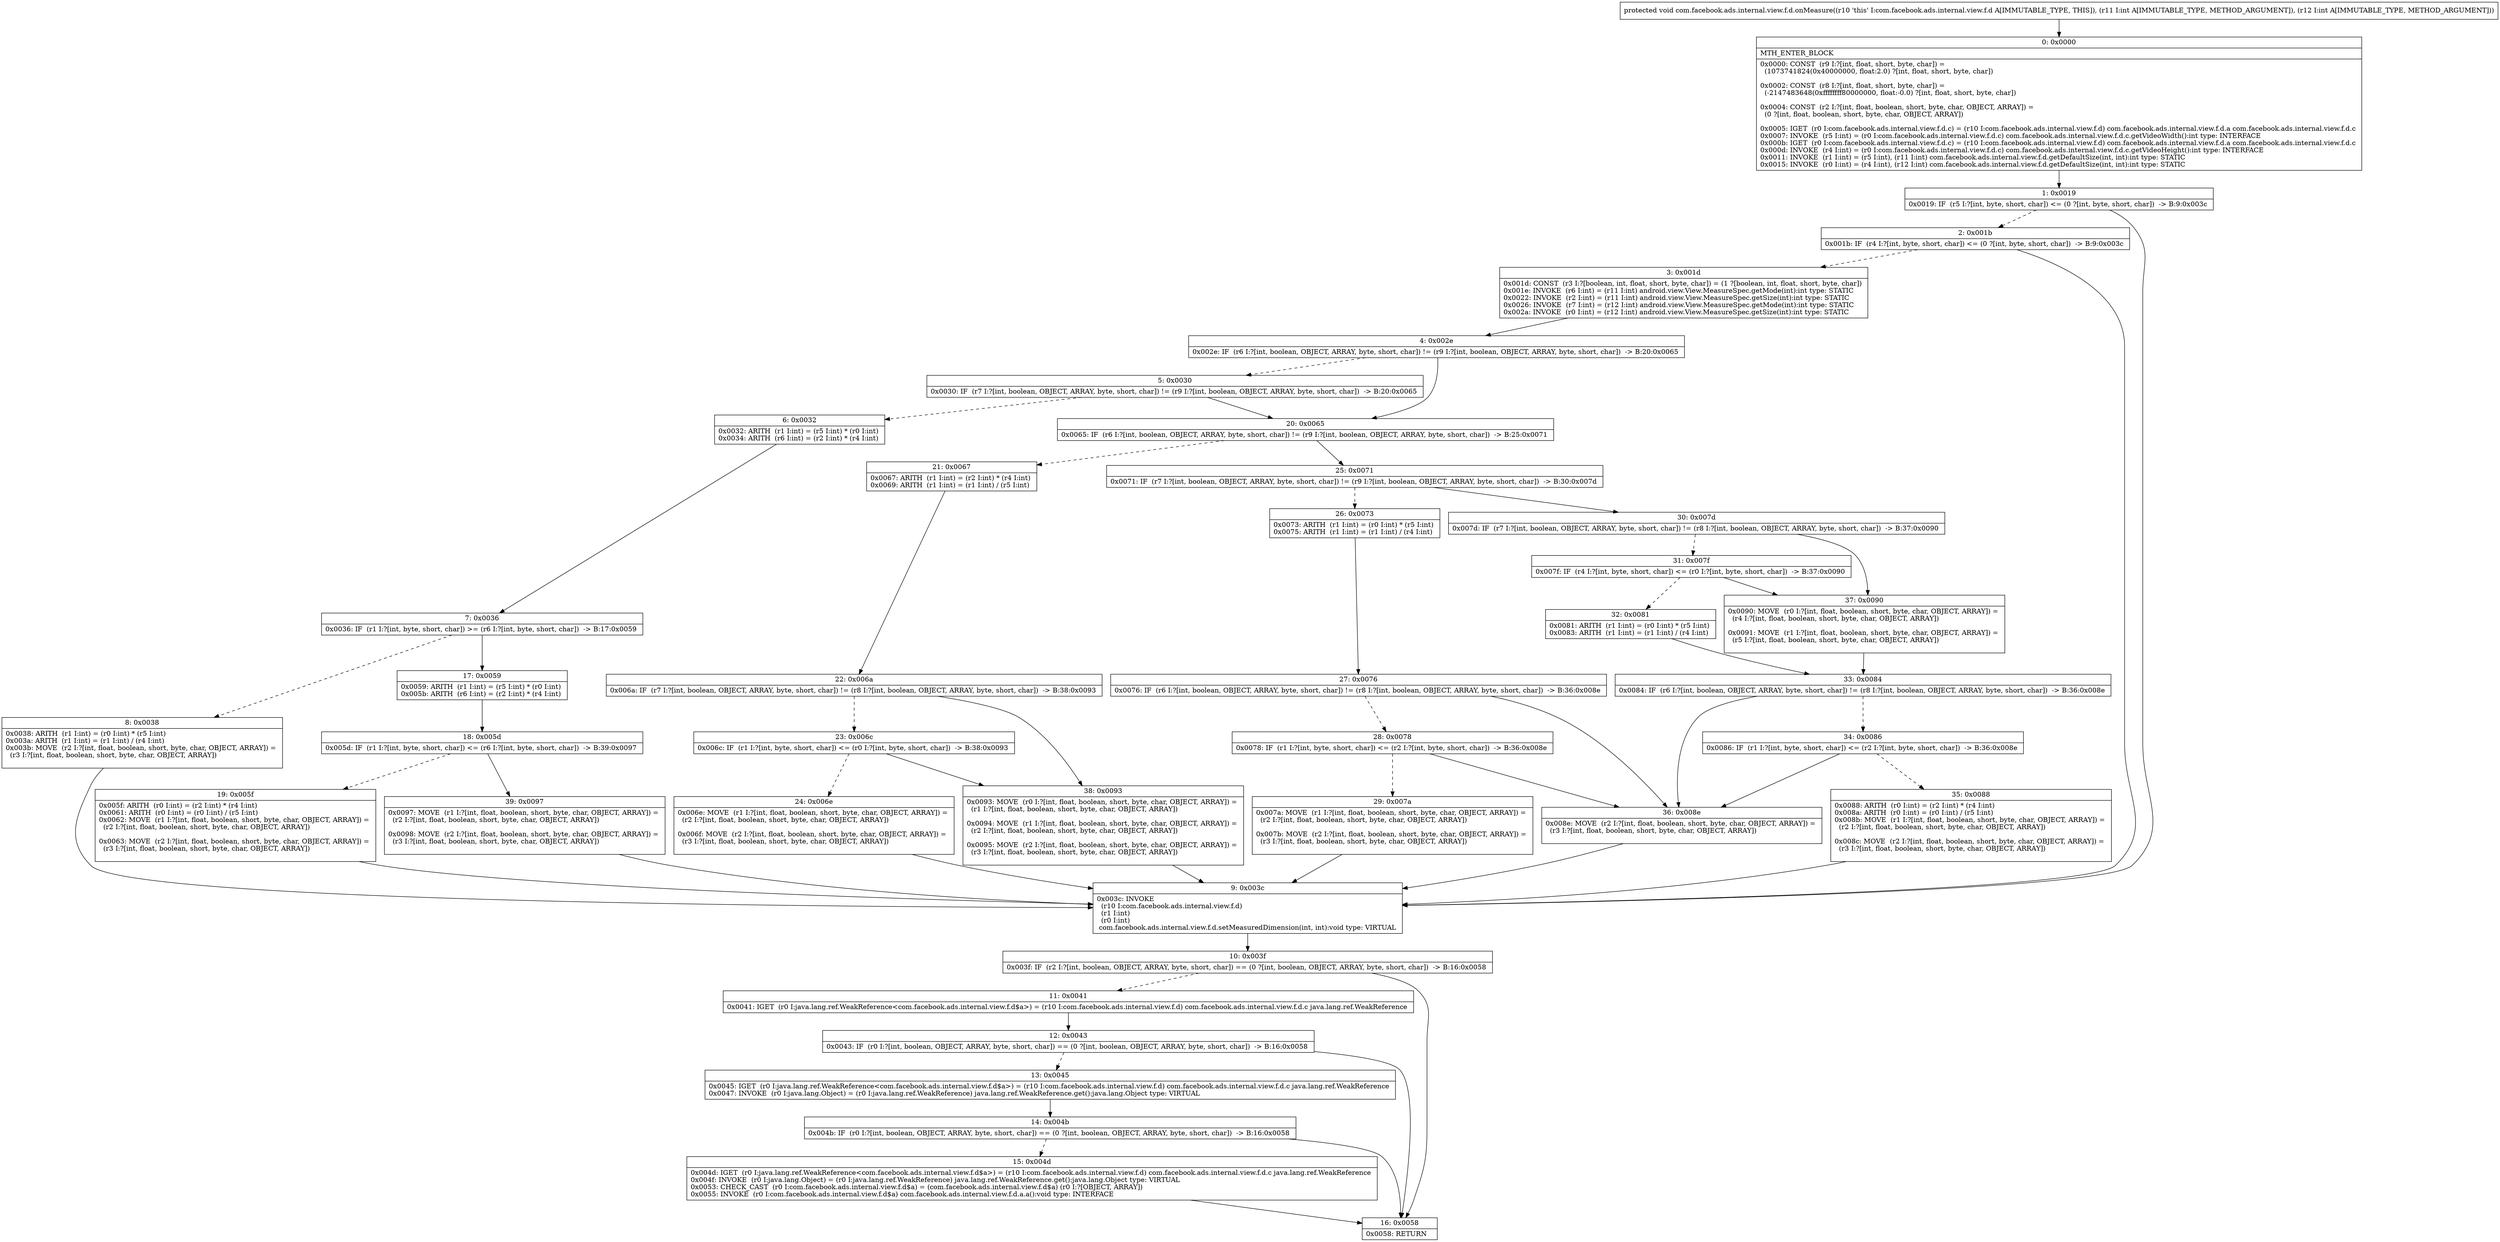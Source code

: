 digraph "CFG forcom.facebook.ads.internal.view.f.d.onMeasure(II)V" {
Node_0 [shape=record,label="{0\:\ 0x0000|MTH_ENTER_BLOCK\l|0x0000: CONST  (r9 I:?[int, float, short, byte, char]) = \l  (1073741824(0x40000000, float:2.0) ?[int, float, short, byte, char])\l \l0x0002: CONST  (r8 I:?[int, float, short, byte, char]) = \l  (\-2147483648(0xffffffff80000000, float:\-0.0) ?[int, float, short, byte, char])\l \l0x0004: CONST  (r2 I:?[int, float, boolean, short, byte, char, OBJECT, ARRAY]) = \l  (0 ?[int, float, boolean, short, byte, char, OBJECT, ARRAY])\l \l0x0005: IGET  (r0 I:com.facebook.ads.internal.view.f.d.c) = (r10 I:com.facebook.ads.internal.view.f.d) com.facebook.ads.internal.view.f.d.a com.facebook.ads.internal.view.f.d.c \l0x0007: INVOKE  (r5 I:int) = (r0 I:com.facebook.ads.internal.view.f.d.c) com.facebook.ads.internal.view.f.d.c.getVideoWidth():int type: INTERFACE \l0x000b: IGET  (r0 I:com.facebook.ads.internal.view.f.d.c) = (r10 I:com.facebook.ads.internal.view.f.d) com.facebook.ads.internal.view.f.d.a com.facebook.ads.internal.view.f.d.c \l0x000d: INVOKE  (r4 I:int) = (r0 I:com.facebook.ads.internal.view.f.d.c) com.facebook.ads.internal.view.f.d.c.getVideoHeight():int type: INTERFACE \l0x0011: INVOKE  (r1 I:int) = (r5 I:int), (r11 I:int) com.facebook.ads.internal.view.f.d.getDefaultSize(int, int):int type: STATIC \l0x0015: INVOKE  (r0 I:int) = (r4 I:int), (r12 I:int) com.facebook.ads.internal.view.f.d.getDefaultSize(int, int):int type: STATIC \l}"];
Node_1 [shape=record,label="{1\:\ 0x0019|0x0019: IF  (r5 I:?[int, byte, short, char]) \<= (0 ?[int, byte, short, char])  \-\> B:9:0x003c \l}"];
Node_2 [shape=record,label="{2\:\ 0x001b|0x001b: IF  (r4 I:?[int, byte, short, char]) \<= (0 ?[int, byte, short, char])  \-\> B:9:0x003c \l}"];
Node_3 [shape=record,label="{3\:\ 0x001d|0x001d: CONST  (r3 I:?[boolean, int, float, short, byte, char]) = (1 ?[boolean, int, float, short, byte, char]) \l0x001e: INVOKE  (r6 I:int) = (r11 I:int) android.view.View.MeasureSpec.getMode(int):int type: STATIC \l0x0022: INVOKE  (r2 I:int) = (r11 I:int) android.view.View.MeasureSpec.getSize(int):int type: STATIC \l0x0026: INVOKE  (r7 I:int) = (r12 I:int) android.view.View.MeasureSpec.getMode(int):int type: STATIC \l0x002a: INVOKE  (r0 I:int) = (r12 I:int) android.view.View.MeasureSpec.getSize(int):int type: STATIC \l}"];
Node_4 [shape=record,label="{4\:\ 0x002e|0x002e: IF  (r6 I:?[int, boolean, OBJECT, ARRAY, byte, short, char]) != (r9 I:?[int, boolean, OBJECT, ARRAY, byte, short, char])  \-\> B:20:0x0065 \l}"];
Node_5 [shape=record,label="{5\:\ 0x0030|0x0030: IF  (r7 I:?[int, boolean, OBJECT, ARRAY, byte, short, char]) != (r9 I:?[int, boolean, OBJECT, ARRAY, byte, short, char])  \-\> B:20:0x0065 \l}"];
Node_6 [shape=record,label="{6\:\ 0x0032|0x0032: ARITH  (r1 I:int) = (r5 I:int) * (r0 I:int) \l0x0034: ARITH  (r6 I:int) = (r2 I:int) * (r4 I:int) \l}"];
Node_7 [shape=record,label="{7\:\ 0x0036|0x0036: IF  (r1 I:?[int, byte, short, char]) \>= (r6 I:?[int, byte, short, char])  \-\> B:17:0x0059 \l}"];
Node_8 [shape=record,label="{8\:\ 0x0038|0x0038: ARITH  (r1 I:int) = (r0 I:int) * (r5 I:int) \l0x003a: ARITH  (r1 I:int) = (r1 I:int) \/ (r4 I:int) \l0x003b: MOVE  (r2 I:?[int, float, boolean, short, byte, char, OBJECT, ARRAY]) = \l  (r3 I:?[int, float, boolean, short, byte, char, OBJECT, ARRAY])\l \l}"];
Node_9 [shape=record,label="{9\:\ 0x003c|0x003c: INVOKE  \l  (r10 I:com.facebook.ads.internal.view.f.d)\l  (r1 I:int)\l  (r0 I:int)\l com.facebook.ads.internal.view.f.d.setMeasuredDimension(int, int):void type: VIRTUAL \l}"];
Node_10 [shape=record,label="{10\:\ 0x003f|0x003f: IF  (r2 I:?[int, boolean, OBJECT, ARRAY, byte, short, char]) == (0 ?[int, boolean, OBJECT, ARRAY, byte, short, char])  \-\> B:16:0x0058 \l}"];
Node_11 [shape=record,label="{11\:\ 0x0041|0x0041: IGET  (r0 I:java.lang.ref.WeakReference\<com.facebook.ads.internal.view.f.d$a\>) = (r10 I:com.facebook.ads.internal.view.f.d) com.facebook.ads.internal.view.f.d.c java.lang.ref.WeakReference \l}"];
Node_12 [shape=record,label="{12\:\ 0x0043|0x0043: IF  (r0 I:?[int, boolean, OBJECT, ARRAY, byte, short, char]) == (0 ?[int, boolean, OBJECT, ARRAY, byte, short, char])  \-\> B:16:0x0058 \l}"];
Node_13 [shape=record,label="{13\:\ 0x0045|0x0045: IGET  (r0 I:java.lang.ref.WeakReference\<com.facebook.ads.internal.view.f.d$a\>) = (r10 I:com.facebook.ads.internal.view.f.d) com.facebook.ads.internal.view.f.d.c java.lang.ref.WeakReference \l0x0047: INVOKE  (r0 I:java.lang.Object) = (r0 I:java.lang.ref.WeakReference) java.lang.ref.WeakReference.get():java.lang.Object type: VIRTUAL \l}"];
Node_14 [shape=record,label="{14\:\ 0x004b|0x004b: IF  (r0 I:?[int, boolean, OBJECT, ARRAY, byte, short, char]) == (0 ?[int, boolean, OBJECT, ARRAY, byte, short, char])  \-\> B:16:0x0058 \l}"];
Node_15 [shape=record,label="{15\:\ 0x004d|0x004d: IGET  (r0 I:java.lang.ref.WeakReference\<com.facebook.ads.internal.view.f.d$a\>) = (r10 I:com.facebook.ads.internal.view.f.d) com.facebook.ads.internal.view.f.d.c java.lang.ref.WeakReference \l0x004f: INVOKE  (r0 I:java.lang.Object) = (r0 I:java.lang.ref.WeakReference) java.lang.ref.WeakReference.get():java.lang.Object type: VIRTUAL \l0x0053: CHECK_CAST  (r0 I:com.facebook.ads.internal.view.f.d$a) = (com.facebook.ads.internal.view.f.d$a) (r0 I:?[OBJECT, ARRAY]) \l0x0055: INVOKE  (r0 I:com.facebook.ads.internal.view.f.d$a) com.facebook.ads.internal.view.f.d.a.a():void type: INTERFACE \l}"];
Node_16 [shape=record,label="{16\:\ 0x0058|0x0058: RETURN   \l}"];
Node_17 [shape=record,label="{17\:\ 0x0059|0x0059: ARITH  (r1 I:int) = (r5 I:int) * (r0 I:int) \l0x005b: ARITH  (r6 I:int) = (r2 I:int) * (r4 I:int) \l}"];
Node_18 [shape=record,label="{18\:\ 0x005d|0x005d: IF  (r1 I:?[int, byte, short, char]) \<= (r6 I:?[int, byte, short, char])  \-\> B:39:0x0097 \l}"];
Node_19 [shape=record,label="{19\:\ 0x005f|0x005f: ARITH  (r0 I:int) = (r2 I:int) * (r4 I:int) \l0x0061: ARITH  (r0 I:int) = (r0 I:int) \/ (r5 I:int) \l0x0062: MOVE  (r1 I:?[int, float, boolean, short, byte, char, OBJECT, ARRAY]) = \l  (r2 I:?[int, float, boolean, short, byte, char, OBJECT, ARRAY])\l \l0x0063: MOVE  (r2 I:?[int, float, boolean, short, byte, char, OBJECT, ARRAY]) = \l  (r3 I:?[int, float, boolean, short, byte, char, OBJECT, ARRAY])\l \l}"];
Node_20 [shape=record,label="{20\:\ 0x0065|0x0065: IF  (r6 I:?[int, boolean, OBJECT, ARRAY, byte, short, char]) != (r9 I:?[int, boolean, OBJECT, ARRAY, byte, short, char])  \-\> B:25:0x0071 \l}"];
Node_21 [shape=record,label="{21\:\ 0x0067|0x0067: ARITH  (r1 I:int) = (r2 I:int) * (r4 I:int) \l0x0069: ARITH  (r1 I:int) = (r1 I:int) \/ (r5 I:int) \l}"];
Node_22 [shape=record,label="{22\:\ 0x006a|0x006a: IF  (r7 I:?[int, boolean, OBJECT, ARRAY, byte, short, char]) != (r8 I:?[int, boolean, OBJECT, ARRAY, byte, short, char])  \-\> B:38:0x0093 \l}"];
Node_23 [shape=record,label="{23\:\ 0x006c|0x006c: IF  (r1 I:?[int, byte, short, char]) \<= (r0 I:?[int, byte, short, char])  \-\> B:38:0x0093 \l}"];
Node_24 [shape=record,label="{24\:\ 0x006e|0x006e: MOVE  (r1 I:?[int, float, boolean, short, byte, char, OBJECT, ARRAY]) = \l  (r2 I:?[int, float, boolean, short, byte, char, OBJECT, ARRAY])\l \l0x006f: MOVE  (r2 I:?[int, float, boolean, short, byte, char, OBJECT, ARRAY]) = \l  (r3 I:?[int, float, boolean, short, byte, char, OBJECT, ARRAY])\l \l}"];
Node_25 [shape=record,label="{25\:\ 0x0071|0x0071: IF  (r7 I:?[int, boolean, OBJECT, ARRAY, byte, short, char]) != (r9 I:?[int, boolean, OBJECT, ARRAY, byte, short, char])  \-\> B:30:0x007d \l}"];
Node_26 [shape=record,label="{26\:\ 0x0073|0x0073: ARITH  (r1 I:int) = (r0 I:int) * (r5 I:int) \l0x0075: ARITH  (r1 I:int) = (r1 I:int) \/ (r4 I:int) \l}"];
Node_27 [shape=record,label="{27\:\ 0x0076|0x0076: IF  (r6 I:?[int, boolean, OBJECT, ARRAY, byte, short, char]) != (r8 I:?[int, boolean, OBJECT, ARRAY, byte, short, char])  \-\> B:36:0x008e \l}"];
Node_28 [shape=record,label="{28\:\ 0x0078|0x0078: IF  (r1 I:?[int, byte, short, char]) \<= (r2 I:?[int, byte, short, char])  \-\> B:36:0x008e \l}"];
Node_29 [shape=record,label="{29\:\ 0x007a|0x007a: MOVE  (r1 I:?[int, float, boolean, short, byte, char, OBJECT, ARRAY]) = \l  (r2 I:?[int, float, boolean, short, byte, char, OBJECT, ARRAY])\l \l0x007b: MOVE  (r2 I:?[int, float, boolean, short, byte, char, OBJECT, ARRAY]) = \l  (r3 I:?[int, float, boolean, short, byte, char, OBJECT, ARRAY])\l \l}"];
Node_30 [shape=record,label="{30\:\ 0x007d|0x007d: IF  (r7 I:?[int, boolean, OBJECT, ARRAY, byte, short, char]) != (r8 I:?[int, boolean, OBJECT, ARRAY, byte, short, char])  \-\> B:37:0x0090 \l}"];
Node_31 [shape=record,label="{31\:\ 0x007f|0x007f: IF  (r4 I:?[int, byte, short, char]) \<= (r0 I:?[int, byte, short, char])  \-\> B:37:0x0090 \l}"];
Node_32 [shape=record,label="{32\:\ 0x0081|0x0081: ARITH  (r1 I:int) = (r0 I:int) * (r5 I:int) \l0x0083: ARITH  (r1 I:int) = (r1 I:int) \/ (r4 I:int) \l}"];
Node_33 [shape=record,label="{33\:\ 0x0084|0x0084: IF  (r6 I:?[int, boolean, OBJECT, ARRAY, byte, short, char]) != (r8 I:?[int, boolean, OBJECT, ARRAY, byte, short, char])  \-\> B:36:0x008e \l}"];
Node_34 [shape=record,label="{34\:\ 0x0086|0x0086: IF  (r1 I:?[int, byte, short, char]) \<= (r2 I:?[int, byte, short, char])  \-\> B:36:0x008e \l}"];
Node_35 [shape=record,label="{35\:\ 0x0088|0x0088: ARITH  (r0 I:int) = (r2 I:int) * (r4 I:int) \l0x008a: ARITH  (r0 I:int) = (r0 I:int) \/ (r5 I:int) \l0x008b: MOVE  (r1 I:?[int, float, boolean, short, byte, char, OBJECT, ARRAY]) = \l  (r2 I:?[int, float, boolean, short, byte, char, OBJECT, ARRAY])\l \l0x008c: MOVE  (r2 I:?[int, float, boolean, short, byte, char, OBJECT, ARRAY]) = \l  (r3 I:?[int, float, boolean, short, byte, char, OBJECT, ARRAY])\l \l}"];
Node_36 [shape=record,label="{36\:\ 0x008e|0x008e: MOVE  (r2 I:?[int, float, boolean, short, byte, char, OBJECT, ARRAY]) = \l  (r3 I:?[int, float, boolean, short, byte, char, OBJECT, ARRAY])\l \l}"];
Node_37 [shape=record,label="{37\:\ 0x0090|0x0090: MOVE  (r0 I:?[int, float, boolean, short, byte, char, OBJECT, ARRAY]) = \l  (r4 I:?[int, float, boolean, short, byte, char, OBJECT, ARRAY])\l \l0x0091: MOVE  (r1 I:?[int, float, boolean, short, byte, char, OBJECT, ARRAY]) = \l  (r5 I:?[int, float, boolean, short, byte, char, OBJECT, ARRAY])\l \l}"];
Node_38 [shape=record,label="{38\:\ 0x0093|0x0093: MOVE  (r0 I:?[int, float, boolean, short, byte, char, OBJECT, ARRAY]) = \l  (r1 I:?[int, float, boolean, short, byte, char, OBJECT, ARRAY])\l \l0x0094: MOVE  (r1 I:?[int, float, boolean, short, byte, char, OBJECT, ARRAY]) = \l  (r2 I:?[int, float, boolean, short, byte, char, OBJECT, ARRAY])\l \l0x0095: MOVE  (r2 I:?[int, float, boolean, short, byte, char, OBJECT, ARRAY]) = \l  (r3 I:?[int, float, boolean, short, byte, char, OBJECT, ARRAY])\l \l}"];
Node_39 [shape=record,label="{39\:\ 0x0097|0x0097: MOVE  (r1 I:?[int, float, boolean, short, byte, char, OBJECT, ARRAY]) = \l  (r2 I:?[int, float, boolean, short, byte, char, OBJECT, ARRAY])\l \l0x0098: MOVE  (r2 I:?[int, float, boolean, short, byte, char, OBJECT, ARRAY]) = \l  (r3 I:?[int, float, boolean, short, byte, char, OBJECT, ARRAY])\l \l}"];
MethodNode[shape=record,label="{protected void com.facebook.ads.internal.view.f.d.onMeasure((r10 'this' I:com.facebook.ads.internal.view.f.d A[IMMUTABLE_TYPE, THIS]), (r11 I:int A[IMMUTABLE_TYPE, METHOD_ARGUMENT]), (r12 I:int A[IMMUTABLE_TYPE, METHOD_ARGUMENT])) }"];
MethodNode -> Node_0;
Node_0 -> Node_1;
Node_1 -> Node_2[style=dashed];
Node_1 -> Node_9;
Node_2 -> Node_3[style=dashed];
Node_2 -> Node_9;
Node_3 -> Node_4;
Node_4 -> Node_5[style=dashed];
Node_4 -> Node_20;
Node_5 -> Node_6[style=dashed];
Node_5 -> Node_20;
Node_6 -> Node_7;
Node_7 -> Node_8[style=dashed];
Node_7 -> Node_17;
Node_8 -> Node_9;
Node_9 -> Node_10;
Node_10 -> Node_11[style=dashed];
Node_10 -> Node_16;
Node_11 -> Node_12;
Node_12 -> Node_13[style=dashed];
Node_12 -> Node_16;
Node_13 -> Node_14;
Node_14 -> Node_15[style=dashed];
Node_14 -> Node_16;
Node_15 -> Node_16;
Node_17 -> Node_18;
Node_18 -> Node_19[style=dashed];
Node_18 -> Node_39;
Node_19 -> Node_9;
Node_20 -> Node_21[style=dashed];
Node_20 -> Node_25;
Node_21 -> Node_22;
Node_22 -> Node_23[style=dashed];
Node_22 -> Node_38;
Node_23 -> Node_24[style=dashed];
Node_23 -> Node_38;
Node_24 -> Node_9;
Node_25 -> Node_26[style=dashed];
Node_25 -> Node_30;
Node_26 -> Node_27;
Node_27 -> Node_28[style=dashed];
Node_27 -> Node_36;
Node_28 -> Node_29[style=dashed];
Node_28 -> Node_36;
Node_29 -> Node_9;
Node_30 -> Node_31[style=dashed];
Node_30 -> Node_37;
Node_31 -> Node_32[style=dashed];
Node_31 -> Node_37;
Node_32 -> Node_33;
Node_33 -> Node_34[style=dashed];
Node_33 -> Node_36;
Node_34 -> Node_35[style=dashed];
Node_34 -> Node_36;
Node_35 -> Node_9;
Node_36 -> Node_9;
Node_37 -> Node_33;
Node_38 -> Node_9;
Node_39 -> Node_9;
}

